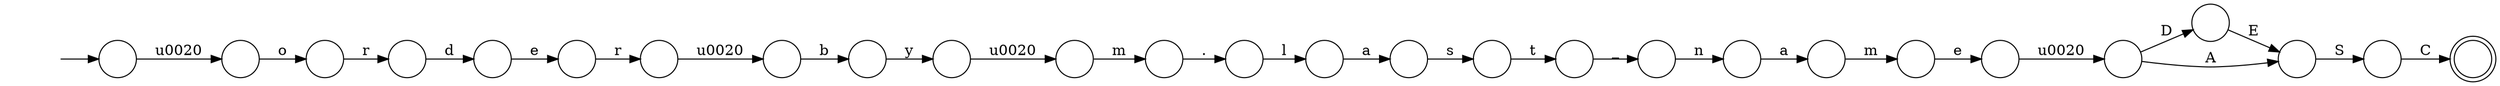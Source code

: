 digraph Automaton {
  rankdir = LR;
  0 [shape=circle,label=""];
  0 -> 19 [label="E"]
  1 [shape=circle,label=""];
  1 -> 11 [label="t"]
  2 [shape=circle,label=""];
  initial [shape=plaintext,label=""];
  initial -> 2
  2 -> 8 [label="\u0020"]
  3 [shape=circle,label=""];
  3 -> 19 [label="A"]
  3 -> 0 [label="D"]
  4 [shape=circle,label=""];
  4 -> 16 [label="\u0020"]
  5 [shape=circle,label=""];
  5 -> 23 [label="e"]
  6 [shape=circle,label=""];
  6 -> 24 [label="\u0020"]
  7 [shape=circle,label=""];
  7 -> 6 [label="r"]
  8 [shape=circle,label=""];
  8 -> 10 [label="o"]
  9 [shape=circle,label=""];
  9 -> 22 [label="a"]
  10 [shape=circle,label=""];
  10 -> 21 [label="r"]
  11 [shape=circle,label=""];
  11 -> 26 [label="_"]
  12 [shape=circle,label=""];
  12 -> 20 [label="C"]
  13 [shape=circle,label=""];
  13 -> 5 [label="m"]
  14 [shape=circle,label=""];
  14 -> 17 [label="."]
  15 [shape=circle,label=""];
  15 -> 13 [label="a"]
  16 [shape=circle,label=""];
  16 -> 14 [label="m"]
  17 [shape=circle,label=""];
  17 -> 9 [label="l"]
  18 [shape=circle,label=""];
  18 -> 4 [label="y"]
  19 [shape=circle,label=""];
  19 -> 12 [label="S"]
  20 [shape=doublecircle,label=""];
  21 [shape=circle,label=""];
  21 -> 25 [label="d"]
  22 [shape=circle,label=""];
  22 -> 1 [label="s"]
  23 [shape=circle,label=""];
  23 -> 3 [label="\u0020"]
  24 [shape=circle,label=""];
  24 -> 18 [label="b"]
  25 [shape=circle,label=""];
  25 -> 7 [label="e"]
  26 [shape=circle,label=""];
  26 -> 15 [label="n"]
}


